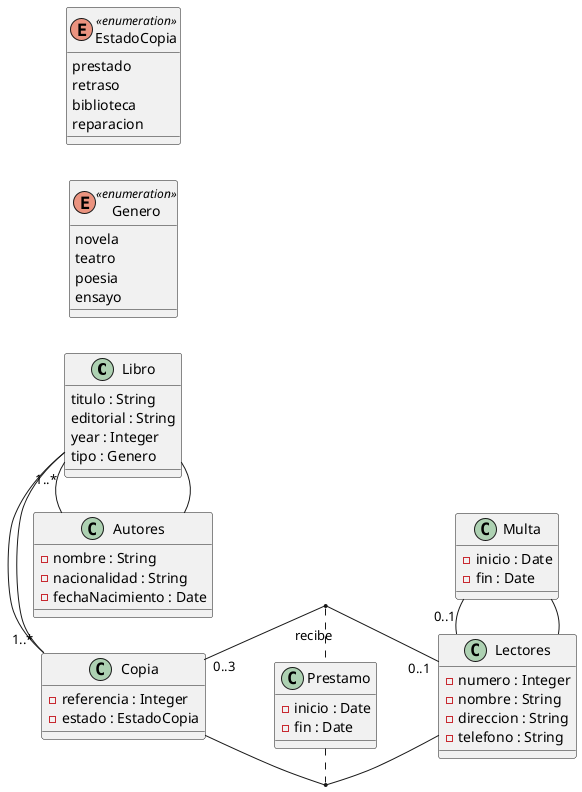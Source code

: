 @startuml biblioteca
'https://plantuml.com/class-diagram
'Una aplicación necesita tener información sobre una biblioteca. Realiza el diagrama de clases y
 'añade los métodos necesarios para realizar el préstamo y devolución de libros.
 'La biblioteca tiene copias de libros. Estos últimos se caracterizan por su nombre, tipo (novela,
 'teatro, poesía, ensayo), editorial, año y autor.
 'Los autores se caracterizan por su nombre, nacionalidad y fecha de nacimiento.
 'Cada copia tiene un identificador, y puede estar en la biblioteca, prestada, con retraso o en
 'reparación.
 'Los lectores pueden tener un máximo de 3 libros en préstamo.
 'Cada libro se presta un máximo de 30 días, por cada día de retraso se impone una multa de dos días
 'sin posibilidad de coger un nuevo libro.
left to right direction

Libro -- Copia
Copia -- Lectores
Lectores -- Multa
Libro -- Autores
(Copia, Lectores) ... Prestamo


class Autores {
-nombre : String
-nacionalidad : String
-fechaNacimiento : Date
}

class Libro {
titulo : String
editorial : String
year : Integer
tipo : Genero

}

class Prestamo{
-inicio : Date
-fin : Date
}

class Lectores{
-numero : Integer
-nombre : String
-direccion : String
-telefono : String

}

class Copia{
-referencia : Integer
-estado : EstadoCopia
}

class Multa{
-inicio : Date
-fin : Date
}

enum Genero <<enumeration>> {
novela
teatro
poesia
ensayo
}

enum EstadoCopia <<enumeration>>{
prestado
retraso
biblioteca
reparacion
}

Multa"0..1" - Lectores
Copia "0..3" - "0..1" Lectores
Copia "1..*" - Libro
Libro "1..*" - Autores
( Copia, Lectores) ... Prestamo : recibe

@enduml